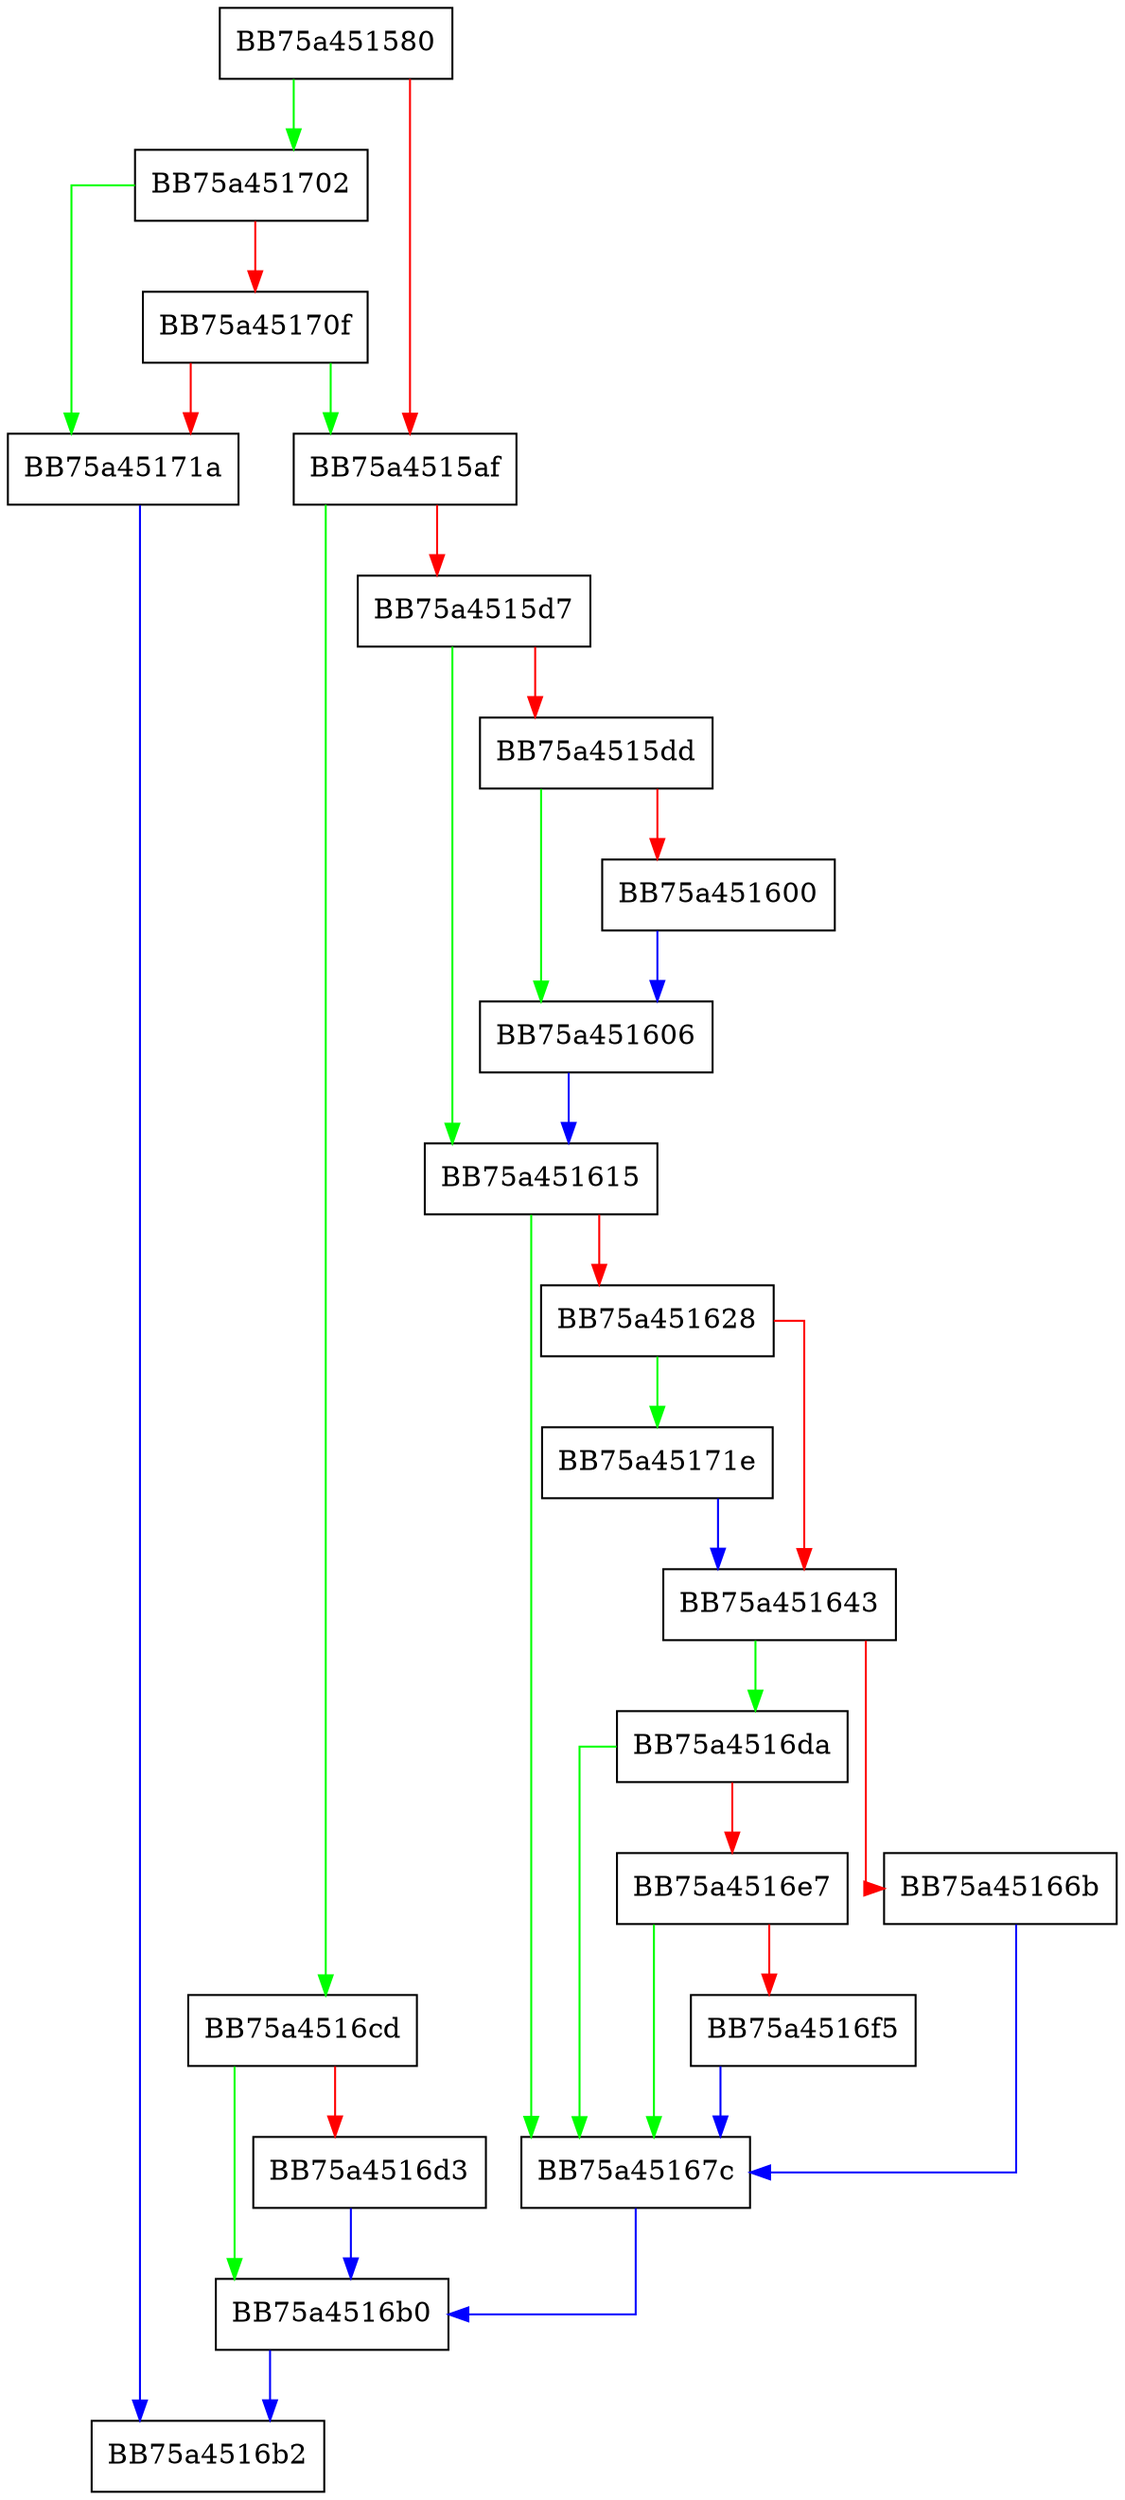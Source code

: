 digraph mark_BB_dirty {
  node [shape="box"];
  graph [splines=ortho];
  BB75a451580 -> BB75a451702 [color="green"];
  BB75a451580 -> BB75a4515af [color="red"];
  BB75a4515af -> BB75a4516cd [color="green"];
  BB75a4515af -> BB75a4515d7 [color="red"];
  BB75a4515d7 -> BB75a451615 [color="green"];
  BB75a4515d7 -> BB75a4515dd [color="red"];
  BB75a4515dd -> BB75a451606 [color="green"];
  BB75a4515dd -> BB75a451600 [color="red"];
  BB75a451600 -> BB75a451606 [color="blue"];
  BB75a451606 -> BB75a451615 [color="blue"];
  BB75a451615 -> BB75a45167c [color="green"];
  BB75a451615 -> BB75a451628 [color="red"];
  BB75a451628 -> BB75a45171e [color="green"];
  BB75a451628 -> BB75a451643 [color="red"];
  BB75a451643 -> BB75a4516da [color="green"];
  BB75a451643 -> BB75a45166b [color="red"];
  BB75a45166b -> BB75a45167c [color="blue"];
  BB75a45167c -> BB75a4516b0 [color="blue"];
  BB75a4516b0 -> BB75a4516b2 [color="blue"];
  BB75a4516cd -> BB75a4516b0 [color="green"];
  BB75a4516cd -> BB75a4516d3 [color="red"];
  BB75a4516d3 -> BB75a4516b0 [color="blue"];
  BB75a4516da -> BB75a45167c [color="green"];
  BB75a4516da -> BB75a4516e7 [color="red"];
  BB75a4516e7 -> BB75a45167c [color="green"];
  BB75a4516e7 -> BB75a4516f5 [color="red"];
  BB75a4516f5 -> BB75a45167c [color="blue"];
  BB75a451702 -> BB75a45171a [color="green"];
  BB75a451702 -> BB75a45170f [color="red"];
  BB75a45170f -> BB75a4515af [color="green"];
  BB75a45170f -> BB75a45171a [color="red"];
  BB75a45171a -> BB75a4516b2 [color="blue"];
  BB75a45171e -> BB75a451643 [color="blue"];
}
